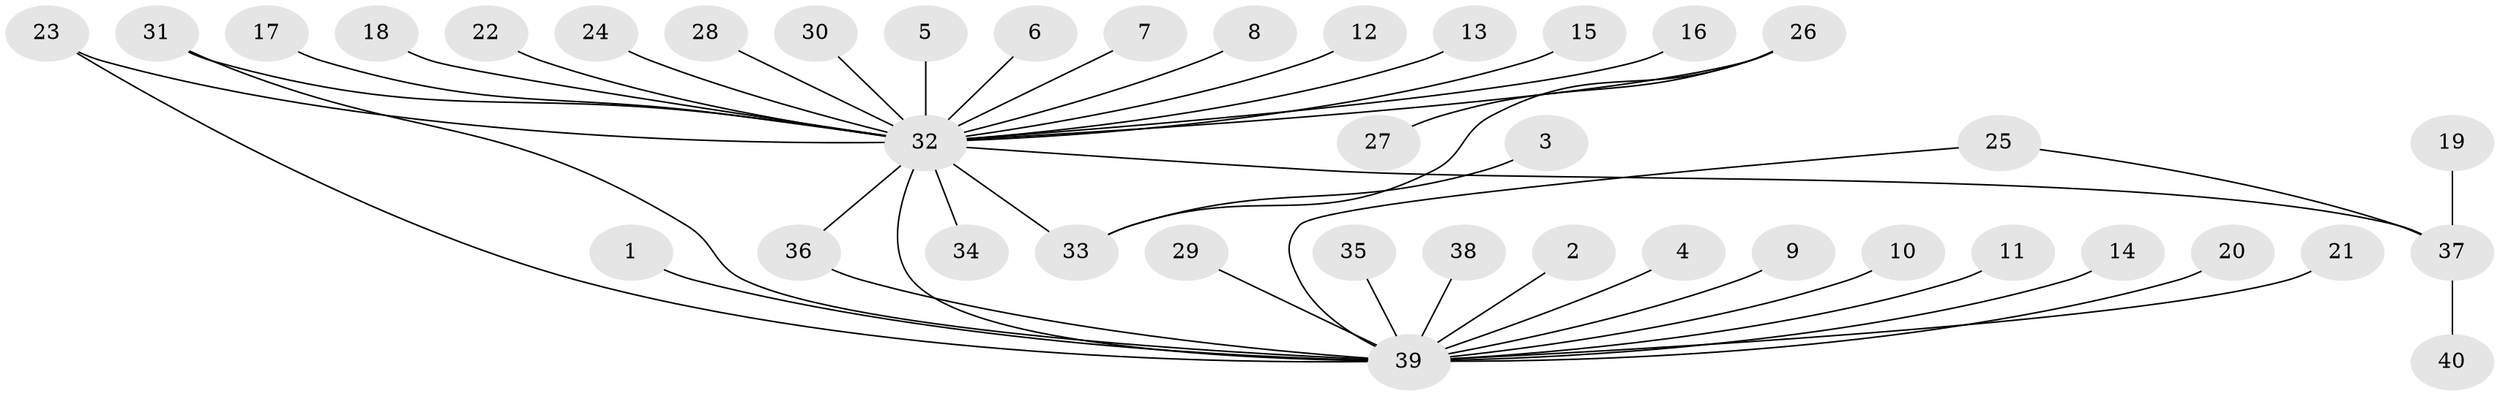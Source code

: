 // original degree distribution, {9: 0.0125, 19: 0.0125, 11: 0.0125, 7: 0.025, 4: 0.05, 1: 0.6375, 6: 0.025, 3: 0.0625, 2: 0.15, 5: 0.0125}
// Generated by graph-tools (version 1.1) at 2025/49/03/09/25 03:49:46]
// undirected, 40 vertices, 44 edges
graph export_dot {
graph [start="1"]
  node [color=gray90,style=filled];
  1;
  2;
  3;
  4;
  5;
  6;
  7;
  8;
  9;
  10;
  11;
  12;
  13;
  14;
  15;
  16;
  17;
  18;
  19;
  20;
  21;
  22;
  23;
  24;
  25;
  26;
  27;
  28;
  29;
  30;
  31;
  32;
  33;
  34;
  35;
  36;
  37;
  38;
  39;
  40;
  1 -- 39 [weight=1.0];
  2 -- 39 [weight=1.0];
  3 -- 33 [weight=1.0];
  4 -- 39 [weight=1.0];
  5 -- 32 [weight=1.0];
  6 -- 32 [weight=1.0];
  7 -- 32 [weight=1.0];
  8 -- 32 [weight=1.0];
  9 -- 39 [weight=1.0];
  10 -- 39 [weight=1.0];
  11 -- 39 [weight=1.0];
  12 -- 32 [weight=1.0];
  13 -- 32 [weight=1.0];
  14 -- 39 [weight=1.0];
  15 -- 32 [weight=1.0];
  16 -- 32 [weight=1.0];
  17 -- 32 [weight=1.0];
  18 -- 32 [weight=1.0];
  19 -- 37 [weight=1.0];
  20 -- 39 [weight=1.0];
  21 -- 39 [weight=1.0];
  22 -- 32 [weight=1.0];
  23 -- 32 [weight=1.0];
  23 -- 39 [weight=1.0];
  24 -- 32 [weight=1.0];
  25 -- 37 [weight=1.0];
  25 -- 39 [weight=1.0];
  26 -- 27 [weight=1.0];
  26 -- 32 [weight=1.0];
  26 -- 33 [weight=1.0];
  28 -- 32 [weight=1.0];
  29 -- 39 [weight=1.0];
  30 -- 32 [weight=1.0];
  31 -- 32 [weight=1.0];
  31 -- 39 [weight=1.0];
  32 -- 33 [weight=1.0];
  32 -- 34 [weight=1.0];
  32 -- 36 [weight=1.0];
  32 -- 37 [weight=1.0];
  32 -- 39 [weight=2.0];
  35 -- 39 [weight=1.0];
  36 -- 39 [weight=1.0];
  37 -- 40 [weight=1.0];
  38 -- 39 [weight=1.0];
}
